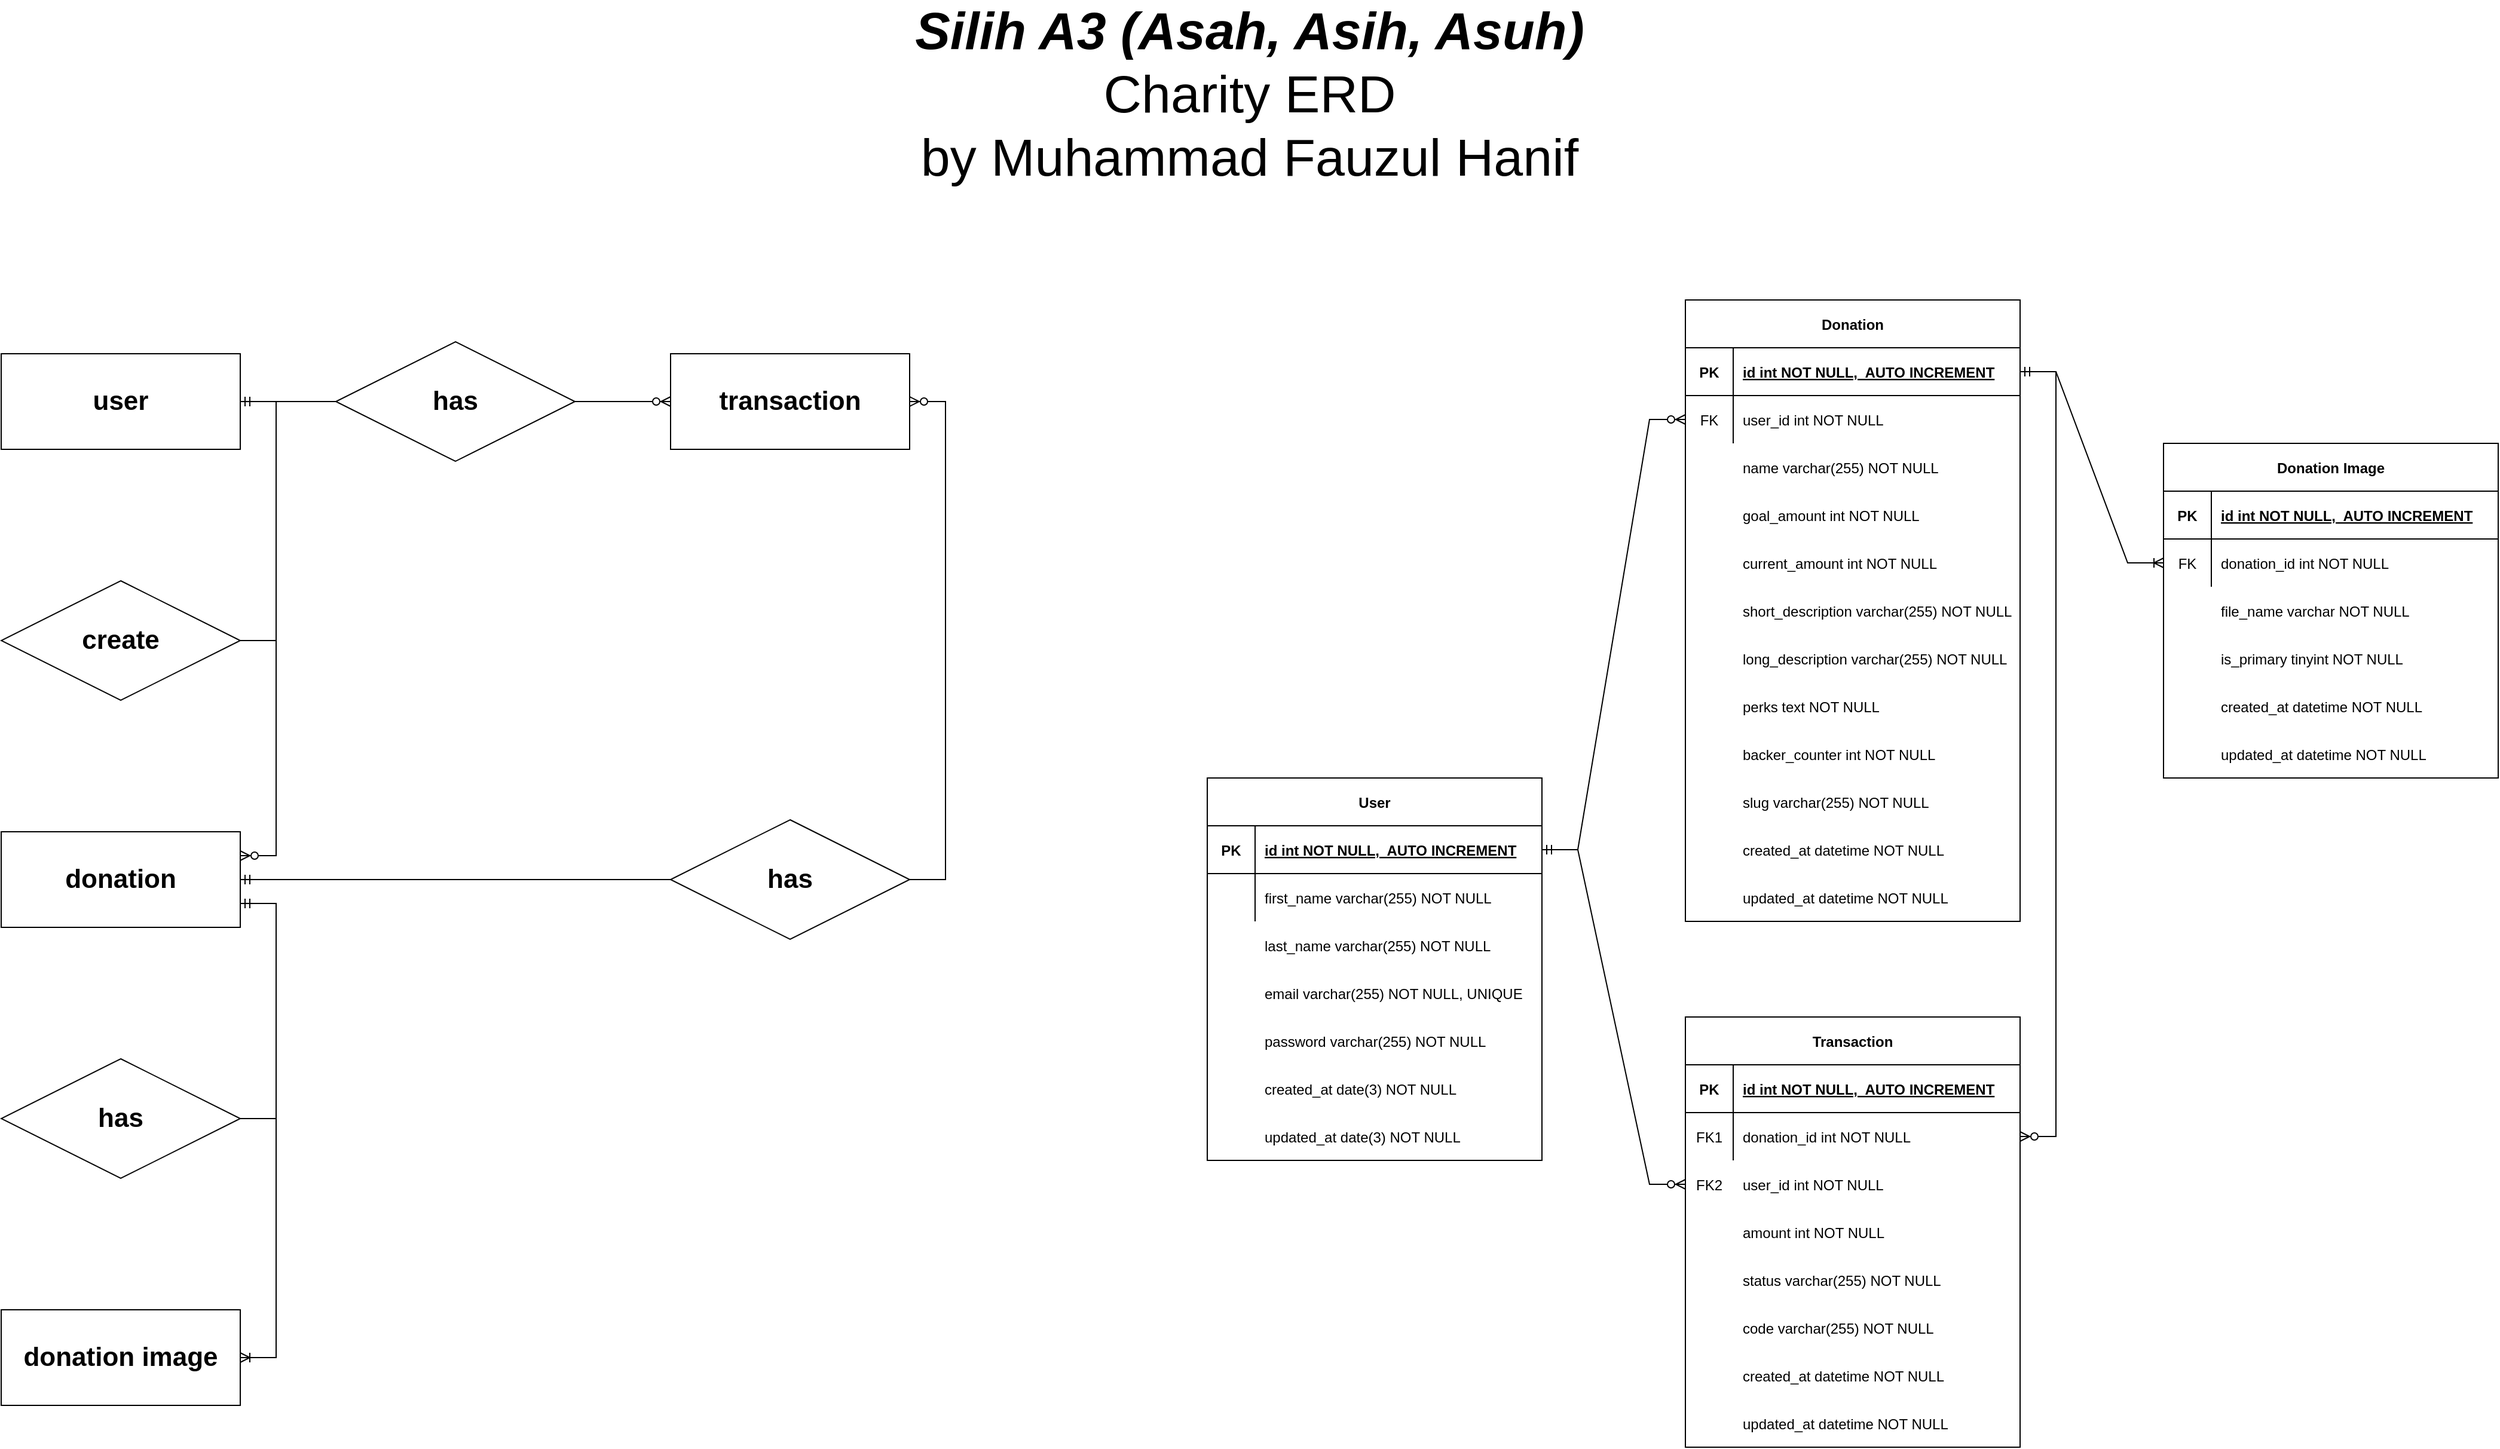 <mxfile version="14.6.10" type="device"><diagram id="R2lEEEUBdFMjLlhIrx00" name="Page-1"><mxGraphModel dx="747" dy="377" grid="1" gridSize="10" guides="1" tooltips="1" connect="1" arrows="1" fold="1" page="1" pageScale="1" pageWidth="2336" pageHeight="1654" math="0" shadow="0" extFonts="Permanent Marker^https://fonts.googleapis.com/css?family=Permanent+Marker"><root><mxCell id="0"/><mxCell id="1" parent="0"/><mxCell id="HXcFSZ7akQh2lTQ3JMFk-24" value="&lt;font style=&quot;font-size: 44px&quot;&gt;&lt;b&gt;&lt;i&gt;Silih A3 (Asah, Asih, Asuh) &lt;/i&gt;&lt;/b&gt;&lt;br&gt;Charity ERD&lt;br&gt;by Muhammad Fauzul Hanif&lt;/font&gt;" style="text;html=1;align=center;verticalAlign=middle;resizable=0;points=[];autosize=1;strokeColor=none;fontSize=22;" vertex="1" parent="1"><mxGeometry x="878" y="120" width="580" height="110" as="geometry"/></mxCell><mxCell id="HXcFSZ7akQh2lTQ3JMFk-148" value="" style="group" vertex="1" connectable="0" parent="1"><mxGeometry x="124" y="347" width="2089" height="960" as="geometry"/></mxCell><mxCell id="HXcFSZ7akQh2lTQ3JMFk-25" value="" style="group" vertex="1" connectable="0" parent="HXcFSZ7akQh2lTQ3JMFk-148"><mxGeometry x="1009" width="1080" height="960" as="geometry"/></mxCell><mxCell id="HXcFSZ7akQh2lTQ3JMFk-26" value="" style="group" vertex="1" connectable="0" parent="HXcFSZ7akQh2lTQ3JMFk-25"><mxGeometry y="400" width="280" height="320" as="geometry"/></mxCell><mxCell id="HXcFSZ7akQh2lTQ3JMFk-27" value="User" style="shape=table;startSize=40;container=1;collapsible=1;childLayout=tableLayout;fixedRows=1;rowLines=0;fontStyle=1;align=center;resizeLast=1;" vertex="1" parent="HXcFSZ7akQh2lTQ3JMFk-26"><mxGeometry width="280" height="320" as="geometry"/></mxCell><mxCell id="HXcFSZ7akQh2lTQ3JMFk-28" value="" style="shape=partialRectangle;collapsible=0;dropTarget=0;pointerEvents=0;fillColor=none;points=[[0,0.5],[1,0.5]];portConstraint=eastwest;top=0;left=0;right=0;bottom=1;" vertex="1" parent="HXcFSZ7akQh2lTQ3JMFk-27"><mxGeometry y="40" width="280" height="40" as="geometry"/></mxCell><mxCell id="HXcFSZ7akQh2lTQ3JMFk-29" value="PK" style="shape=partialRectangle;overflow=hidden;connectable=0;fillColor=none;top=0;left=0;bottom=0;right=0;fontStyle=1;" vertex="1" parent="HXcFSZ7akQh2lTQ3JMFk-28"><mxGeometry width="40" height="40" as="geometry"/></mxCell><mxCell id="HXcFSZ7akQh2lTQ3JMFk-30" value="id int NOT NULL,  AUTO INCREMENT" style="shape=partialRectangle;overflow=hidden;connectable=0;fillColor=none;top=0;left=0;bottom=0;right=0;align=left;spacingLeft=6;fontStyle=5;" vertex="1" parent="HXcFSZ7akQh2lTQ3JMFk-28"><mxGeometry x="40" width="240" height="40" as="geometry"/></mxCell><mxCell id="HXcFSZ7akQh2lTQ3JMFk-31" value="" style="shape=partialRectangle;collapsible=0;dropTarget=0;pointerEvents=0;fillColor=none;points=[[0,0.5],[1,0.5]];portConstraint=eastwest;top=0;left=0;right=0;bottom=0;" vertex="1" parent="HXcFSZ7akQh2lTQ3JMFk-27"><mxGeometry y="80" width="280" height="40" as="geometry"/></mxCell><mxCell id="HXcFSZ7akQh2lTQ3JMFk-32" value="" style="shape=partialRectangle;overflow=hidden;connectable=0;fillColor=none;top=0;left=0;bottom=0;right=0;" vertex="1" parent="HXcFSZ7akQh2lTQ3JMFk-31"><mxGeometry width="40" height="40" as="geometry"/></mxCell><mxCell id="HXcFSZ7akQh2lTQ3JMFk-33" value="first_name varchar(255) NOT NULL" style="shape=partialRectangle;overflow=hidden;connectable=0;fillColor=none;top=0;left=0;bottom=0;right=0;align=left;spacingLeft=6;" vertex="1" parent="HXcFSZ7akQh2lTQ3JMFk-31"><mxGeometry x="40" width="240" height="40" as="geometry"/></mxCell><mxCell id="HXcFSZ7akQh2lTQ3JMFk-34" value="" style="shape=partialRectangle;collapsible=0;dropTarget=0;pointerEvents=0;fillColor=none;points=[[0,0.5],[1,0.5]];portConstraint=eastwest;top=0;left=0;right=0;bottom=0;" vertex="1" parent="HXcFSZ7akQh2lTQ3JMFk-26"><mxGeometry y="120" width="280" height="40" as="geometry"/></mxCell><mxCell id="HXcFSZ7akQh2lTQ3JMFk-35" value="" style="shape=partialRectangle;overflow=hidden;connectable=0;fillColor=none;top=0;left=0;bottom=0;right=0;" vertex="1" parent="HXcFSZ7akQh2lTQ3JMFk-34"><mxGeometry width="40" height="40" as="geometry"/></mxCell><mxCell id="HXcFSZ7akQh2lTQ3JMFk-36" value="last_name varchar(255) NOT NULL" style="shape=partialRectangle;overflow=hidden;connectable=0;fillColor=none;top=0;left=0;bottom=0;right=0;align=left;spacingLeft=6;" vertex="1" parent="HXcFSZ7akQh2lTQ3JMFk-34"><mxGeometry x="40" width="240" height="40" as="geometry"/></mxCell><mxCell id="HXcFSZ7akQh2lTQ3JMFk-37" value="" style="shape=partialRectangle;collapsible=0;dropTarget=0;pointerEvents=0;fillColor=none;points=[[0,0.5],[1,0.5]];portConstraint=eastwest;top=0;left=0;right=0;bottom=0;" vertex="1" parent="HXcFSZ7akQh2lTQ3JMFk-26"><mxGeometry y="160" width="280" height="40" as="geometry"/></mxCell><mxCell id="HXcFSZ7akQh2lTQ3JMFk-38" value="" style="shape=partialRectangle;overflow=hidden;connectable=0;fillColor=none;top=0;left=0;bottom=0;right=0;" vertex="1" parent="HXcFSZ7akQh2lTQ3JMFk-37"><mxGeometry width="40" height="40" as="geometry"/></mxCell><mxCell id="HXcFSZ7akQh2lTQ3JMFk-39" value="email varchar(255) NOT NULL, UNIQUE" style="shape=partialRectangle;overflow=hidden;connectable=0;fillColor=none;top=0;left=0;bottom=0;right=0;align=left;spacingLeft=6;" vertex="1" parent="HXcFSZ7akQh2lTQ3JMFk-37"><mxGeometry x="40" width="240" height="40" as="geometry"/></mxCell><mxCell id="HXcFSZ7akQh2lTQ3JMFk-40" value="" style="shape=partialRectangle;collapsible=0;dropTarget=0;pointerEvents=0;fillColor=none;points=[[0,0.5],[1,0.5]];portConstraint=eastwest;top=0;left=0;right=0;bottom=0;" vertex="1" parent="HXcFSZ7akQh2lTQ3JMFk-26"><mxGeometry y="240" width="280" height="40" as="geometry"/></mxCell><mxCell id="HXcFSZ7akQh2lTQ3JMFk-41" value="" style="shape=partialRectangle;overflow=hidden;connectable=0;fillColor=none;top=0;left=0;bottom=0;right=0;" vertex="1" parent="HXcFSZ7akQh2lTQ3JMFk-40"><mxGeometry width="40" height="40" as="geometry"/></mxCell><mxCell id="HXcFSZ7akQh2lTQ3JMFk-42" value="created_at date(3) NOT NULL" style="shape=partialRectangle;overflow=hidden;connectable=0;fillColor=none;top=0;left=0;bottom=0;right=0;align=left;spacingLeft=6;" vertex="1" parent="HXcFSZ7akQh2lTQ3JMFk-40"><mxGeometry x="40" width="240" height="40" as="geometry"/></mxCell><mxCell id="HXcFSZ7akQh2lTQ3JMFk-43" value="" style="shape=partialRectangle;collapsible=0;dropTarget=0;pointerEvents=0;fillColor=none;points=[[0,0.5],[1,0.5]];portConstraint=eastwest;top=0;left=0;right=0;bottom=0;" vertex="1" parent="HXcFSZ7akQh2lTQ3JMFk-26"><mxGeometry y="280" width="280" height="40" as="geometry"/></mxCell><mxCell id="HXcFSZ7akQh2lTQ3JMFk-44" value="" style="shape=partialRectangle;overflow=hidden;connectable=0;fillColor=none;top=0;left=0;bottom=0;right=0;" vertex="1" parent="HXcFSZ7akQh2lTQ3JMFk-43"><mxGeometry width="40" height="40" as="geometry"/></mxCell><mxCell id="HXcFSZ7akQh2lTQ3JMFk-45" value="updated_at date(3) NOT NULL" style="shape=partialRectangle;overflow=hidden;connectable=0;fillColor=none;top=0;left=0;bottom=0;right=0;align=left;spacingLeft=6;" vertex="1" parent="HXcFSZ7akQh2lTQ3JMFk-43"><mxGeometry x="40" width="240" height="40" as="geometry"/></mxCell><mxCell id="HXcFSZ7akQh2lTQ3JMFk-46" value="" style="shape=partialRectangle;collapsible=0;dropTarget=0;pointerEvents=0;fillColor=none;points=[[0,0.5],[1,0.5]];portConstraint=eastwest;top=0;left=0;right=0;bottom=0;" vertex="1" parent="HXcFSZ7akQh2lTQ3JMFk-26"><mxGeometry y="200" width="280" height="40" as="geometry"/></mxCell><mxCell id="HXcFSZ7akQh2lTQ3JMFk-47" value="" style="shape=partialRectangle;overflow=hidden;connectable=0;fillColor=none;top=0;left=0;bottom=0;right=0;" vertex="1" parent="HXcFSZ7akQh2lTQ3JMFk-46"><mxGeometry width="40" height="40" as="geometry"/></mxCell><mxCell id="HXcFSZ7akQh2lTQ3JMFk-48" value="password varchar(255) NOT NULL" style="shape=partialRectangle;overflow=hidden;connectable=0;fillColor=none;top=0;left=0;bottom=0;right=0;align=left;spacingLeft=6;" vertex="1" parent="HXcFSZ7akQh2lTQ3JMFk-46"><mxGeometry x="40" width="240" height="40" as="geometry"/></mxCell><mxCell id="HXcFSZ7akQh2lTQ3JMFk-49" value="" style="group" vertex="1" connectable="0" parent="HXcFSZ7akQh2lTQ3JMFk-25"><mxGeometry x="400" width="280" height="520" as="geometry"/></mxCell><mxCell id="HXcFSZ7akQh2lTQ3JMFk-50" value="Donation" style="shape=table;startSize=40;container=1;collapsible=1;childLayout=tableLayout;fixedRows=1;rowLines=0;fontStyle=1;align=center;resizeLast=1;" vertex="1" parent="HXcFSZ7akQh2lTQ3JMFk-49"><mxGeometry width="280" height="520" as="geometry"/></mxCell><mxCell id="HXcFSZ7akQh2lTQ3JMFk-51" value="" style="shape=partialRectangle;collapsible=0;dropTarget=0;pointerEvents=0;fillColor=none;points=[[0,0.5],[1,0.5]];portConstraint=eastwest;top=0;left=0;right=0;bottom=1;" vertex="1" parent="HXcFSZ7akQh2lTQ3JMFk-50"><mxGeometry y="40" width="280" height="40" as="geometry"/></mxCell><mxCell id="HXcFSZ7akQh2lTQ3JMFk-52" value="PK" style="shape=partialRectangle;overflow=hidden;connectable=0;fillColor=none;top=0;left=0;bottom=0;right=0;fontStyle=1;" vertex="1" parent="HXcFSZ7akQh2lTQ3JMFk-51"><mxGeometry width="40" height="40" as="geometry"/></mxCell><mxCell id="HXcFSZ7akQh2lTQ3JMFk-53" value="id int NOT NULL,  AUTO INCREMENT" style="shape=partialRectangle;overflow=hidden;connectable=0;fillColor=none;top=0;left=0;bottom=0;right=0;align=left;spacingLeft=6;fontStyle=5;" vertex="1" parent="HXcFSZ7akQh2lTQ3JMFk-51"><mxGeometry x="40" width="240" height="40" as="geometry"/></mxCell><mxCell id="HXcFSZ7akQh2lTQ3JMFk-54" value="" style="shape=partialRectangle;collapsible=0;dropTarget=0;pointerEvents=0;fillColor=none;points=[[0,0.5],[1,0.5]];portConstraint=eastwest;top=0;left=0;right=0;bottom=0;" vertex="1" parent="HXcFSZ7akQh2lTQ3JMFk-50"><mxGeometry y="80" width="280" height="40" as="geometry"/></mxCell><mxCell id="HXcFSZ7akQh2lTQ3JMFk-55" value="FK" style="shape=partialRectangle;overflow=hidden;connectable=0;fillColor=none;top=0;left=0;bottom=0;right=0;" vertex="1" parent="HXcFSZ7akQh2lTQ3JMFk-54"><mxGeometry width="40" height="40" as="geometry"/></mxCell><mxCell id="HXcFSZ7akQh2lTQ3JMFk-56" value="user_id int NOT NULL" style="shape=partialRectangle;overflow=hidden;connectable=0;fillColor=none;top=0;left=0;bottom=0;right=0;align=left;spacingLeft=6;" vertex="1" parent="HXcFSZ7akQh2lTQ3JMFk-54"><mxGeometry x="40" width="240" height="40" as="geometry"/></mxCell><mxCell id="HXcFSZ7akQh2lTQ3JMFk-57" value="" style="shape=partialRectangle;collapsible=0;dropTarget=0;pointerEvents=0;fillColor=none;points=[[0,0.5],[1,0.5]];portConstraint=eastwest;top=0;left=0;right=0;bottom=0;" vertex="1" parent="HXcFSZ7akQh2lTQ3JMFk-49"><mxGeometry y="120" width="280" height="40" as="geometry"/></mxCell><mxCell id="HXcFSZ7akQh2lTQ3JMFk-58" value="" style="shape=partialRectangle;overflow=hidden;connectable=0;fillColor=none;top=0;left=0;bottom=0;right=0;" vertex="1" parent="HXcFSZ7akQh2lTQ3JMFk-57"><mxGeometry width="40" height="40" as="geometry"/></mxCell><mxCell id="HXcFSZ7akQh2lTQ3JMFk-59" value="name varchar(255) NOT NULL" style="shape=partialRectangle;overflow=hidden;connectable=0;fillColor=none;top=0;left=0;bottom=0;right=0;align=left;spacingLeft=6;" vertex="1" parent="HXcFSZ7akQh2lTQ3JMFk-57"><mxGeometry x="40" width="240" height="40" as="geometry"/></mxCell><mxCell id="HXcFSZ7akQh2lTQ3JMFk-60" value="" style="shape=partialRectangle;collapsible=0;dropTarget=0;pointerEvents=0;fillColor=none;points=[[0,0.5],[1,0.5]];portConstraint=eastwest;top=0;left=0;right=0;bottom=0;" vertex="1" parent="HXcFSZ7akQh2lTQ3JMFk-49"><mxGeometry y="160" width="280" height="40" as="geometry"/></mxCell><mxCell id="HXcFSZ7akQh2lTQ3JMFk-61" value="" style="shape=partialRectangle;overflow=hidden;connectable=0;fillColor=none;top=0;left=0;bottom=0;right=0;" vertex="1" parent="HXcFSZ7akQh2lTQ3JMFk-60"><mxGeometry width="40" height="40" as="geometry"/></mxCell><mxCell id="HXcFSZ7akQh2lTQ3JMFk-62" value="goal_amount int NOT NULL" style="shape=partialRectangle;overflow=hidden;connectable=0;fillColor=none;top=0;left=0;bottom=0;right=0;align=left;spacingLeft=6;" vertex="1" parent="HXcFSZ7akQh2lTQ3JMFk-60"><mxGeometry x="40" width="240" height="40" as="geometry"/></mxCell><mxCell id="HXcFSZ7akQh2lTQ3JMFk-63" value="" style="shape=partialRectangle;collapsible=0;dropTarget=0;pointerEvents=0;fillColor=none;points=[[0,0.5],[1,0.5]];portConstraint=eastwest;top=0;left=0;right=0;bottom=0;" vertex="1" parent="HXcFSZ7akQh2lTQ3JMFk-49"><mxGeometry y="240" width="280" height="40" as="geometry"/></mxCell><mxCell id="HXcFSZ7akQh2lTQ3JMFk-64" value="" style="shape=partialRectangle;overflow=hidden;connectable=0;fillColor=none;top=0;left=0;bottom=0;right=0;" vertex="1" parent="HXcFSZ7akQh2lTQ3JMFk-63"><mxGeometry width="40" height="40" as="geometry"/></mxCell><mxCell id="HXcFSZ7akQh2lTQ3JMFk-65" value="short_description varchar(255) NOT NULL" style="shape=partialRectangle;overflow=hidden;connectable=0;fillColor=none;top=0;left=0;bottom=0;right=0;align=left;spacingLeft=6;" vertex="1" parent="HXcFSZ7akQh2lTQ3JMFk-63"><mxGeometry x="40" width="240" height="40" as="geometry"/></mxCell><mxCell id="HXcFSZ7akQh2lTQ3JMFk-66" value="" style="shape=partialRectangle;collapsible=0;dropTarget=0;pointerEvents=0;fillColor=none;points=[[0,0.5],[1,0.5]];portConstraint=eastwest;top=0;left=0;right=0;bottom=0;" vertex="1" parent="HXcFSZ7akQh2lTQ3JMFk-49"><mxGeometry y="280" width="280" height="40" as="geometry"/></mxCell><mxCell id="HXcFSZ7akQh2lTQ3JMFk-67" value="" style="shape=partialRectangle;overflow=hidden;connectable=0;fillColor=none;top=0;left=0;bottom=0;right=0;" vertex="1" parent="HXcFSZ7akQh2lTQ3JMFk-66"><mxGeometry width="40" height="40" as="geometry"/></mxCell><mxCell id="HXcFSZ7akQh2lTQ3JMFk-68" value="long_description varchar(255) NOT NULL" style="shape=partialRectangle;overflow=hidden;connectable=0;fillColor=none;top=0;left=0;bottom=0;right=0;align=left;spacingLeft=6;" vertex="1" parent="HXcFSZ7akQh2lTQ3JMFk-66"><mxGeometry x="40" width="240" height="40" as="geometry"/></mxCell><mxCell id="HXcFSZ7akQh2lTQ3JMFk-69" value="" style="shape=partialRectangle;collapsible=0;dropTarget=0;pointerEvents=0;fillColor=none;points=[[0,0.5],[1,0.5]];portConstraint=eastwest;top=0;left=0;right=0;bottom=0;" vertex="1" parent="HXcFSZ7akQh2lTQ3JMFk-49"><mxGeometry y="200" width="280" height="40" as="geometry"/></mxCell><mxCell id="HXcFSZ7akQh2lTQ3JMFk-70" value="" style="shape=partialRectangle;overflow=hidden;connectable=0;fillColor=none;top=0;left=0;bottom=0;right=0;" vertex="1" parent="HXcFSZ7akQh2lTQ3JMFk-69"><mxGeometry width="40" height="40" as="geometry"/></mxCell><mxCell id="HXcFSZ7akQh2lTQ3JMFk-71" value="current_amount int NOT NULL" style="shape=partialRectangle;overflow=hidden;connectable=0;fillColor=none;top=0;left=0;bottom=0;right=0;align=left;spacingLeft=6;" vertex="1" parent="HXcFSZ7akQh2lTQ3JMFk-69"><mxGeometry x="40" width="240" height="40" as="geometry"/></mxCell><mxCell id="HXcFSZ7akQh2lTQ3JMFk-72" value="" style="shape=partialRectangle;collapsible=0;dropTarget=0;pointerEvents=0;fillColor=none;points=[[0,0.5],[1,0.5]];portConstraint=eastwest;top=0;left=0;right=0;bottom=0;" vertex="1" parent="HXcFSZ7akQh2lTQ3JMFk-49"><mxGeometry y="320" width="280" height="40" as="geometry"/></mxCell><mxCell id="HXcFSZ7akQh2lTQ3JMFk-73" value="" style="shape=partialRectangle;overflow=hidden;connectable=0;fillColor=none;top=0;left=0;bottom=0;right=0;" vertex="1" parent="HXcFSZ7akQh2lTQ3JMFk-72"><mxGeometry width="40" height="40" as="geometry"/></mxCell><mxCell id="HXcFSZ7akQh2lTQ3JMFk-74" value="perks text NOT NULL" style="shape=partialRectangle;overflow=hidden;connectable=0;fillColor=none;top=0;left=0;bottom=0;right=0;align=left;spacingLeft=6;" vertex="1" parent="HXcFSZ7akQh2lTQ3JMFk-72"><mxGeometry x="40" width="240" height="40" as="geometry"/></mxCell><mxCell id="HXcFSZ7akQh2lTQ3JMFk-75" value="" style="shape=partialRectangle;collapsible=0;dropTarget=0;pointerEvents=0;fillColor=none;points=[[0,0.5],[1,0.5]];portConstraint=eastwest;top=0;left=0;right=0;bottom=0;" vertex="1" parent="HXcFSZ7akQh2lTQ3JMFk-49"><mxGeometry y="360" width="280" height="40" as="geometry"/></mxCell><mxCell id="HXcFSZ7akQh2lTQ3JMFk-76" value="" style="shape=partialRectangle;overflow=hidden;connectable=0;fillColor=none;top=0;left=0;bottom=0;right=0;" vertex="1" parent="HXcFSZ7akQh2lTQ3JMFk-75"><mxGeometry width="40" height="40" as="geometry"/></mxCell><mxCell id="HXcFSZ7akQh2lTQ3JMFk-77" value="backer_counter int NOT NULL" style="shape=partialRectangle;overflow=hidden;connectable=0;fillColor=none;top=0;left=0;bottom=0;right=0;align=left;spacingLeft=6;" vertex="1" parent="HXcFSZ7akQh2lTQ3JMFk-75"><mxGeometry x="40" width="240" height="40" as="geometry"/></mxCell><mxCell id="HXcFSZ7akQh2lTQ3JMFk-78" value="" style="shape=partialRectangle;collapsible=0;dropTarget=0;pointerEvents=0;fillColor=none;points=[[0,0.5],[1,0.5]];portConstraint=eastwest;top=0;left=0;right=0;bottom=0;" vertex="1" parent="HXcFSZ7akQh2lTQ3JMFk-49"><mxGeometry y="400" width="280" height="40" as="geometry"/></mxCell><mxCell id="HXcFSZ7akQh2lTQ3JMFk-79" value="" style="shape=partialRectangle;overflow=hidden;connectable=0;fillColor=none;top=0;left=0;bottom=0;right=0;" vertex="1" parent="HXcFSZ7akQh2lTQ3JMFk-78"><mxGeometry width="40" height="40" as="geometry"/></mxCell><mxCell id="HXcFSZ7akQh2lTQ3JMFk-80" value="slug varchar(255) NOT NULL" style="shape=partialRectangle;overflow=hidden;connectable=0;fillColor=none;top=0;left=0;bottom=0;right=0;align=left;spacingLeft=6;" vertex="1" parent="HXcFSZ7akQh2lTQ3JMFk-78"><mxGeometry x="40" width="240" height="40" as="geometry"/></mxCell><mxCell id="HXcFSZ7akQh2lTQ3JMFk-81" value="" style="shape=partialRectangle;collapsible=0;dropTarget=0;pointerEvents=0;fillColor=none;points=[[0,0.5],[1,0.5]];portConstraint=eastwest;top=0;left=0;right=0;bottom=0;" vertex="1" parent="HXcFSZ7akQh2lTQ3JMFk-49"><mxGeometry y="440" width="280" height="40" as="geometry"/></mxCell><mxCell id="HXcFSZ7akQh2lTQ3JMFk-82" value="" style="shape=partialRectangle;overflow=hidden;connectable=0;fillColor=none;top=0;left=0;bottom=0;right=0;" vertex="1" parent="HXcFSZ7akQh2lTQ3JMFk-81"><mxGeometry width="40" height="40" as="geometry"/></mxCell><mxCell id="HXcFSZ7akQh2lTQ3JMFk-83" value="created_at datetime NOT NULL" style="shape=partialRectangle;overflow=hidden;connectable=0;fillColor=none;top=0;left=0;bottom=0;right=0;align=left;spacingLeft=6;" vertex="1" parent="HXcFSZ7akQh2lTQ3JMFk-81"><mxGeometry x="40" width="240" height="40" as="geometry"/></mxCell><mxCell id="HXcFSZ7akQh2lTQ3JMFk-84" value="" style="shape=partialRectangle;collapsible=0;dropTarget=0;pointerEvents=0;fillColor=none;points=[[0,0.5],[1,0.5]];portConstraint=eastwest;top=0;left=0;right=0;bottom=0;" vertex="1" parent="HXcFSZ7akQh2lTQ3JMFk-49"><mxGeometry y="480" width="280" height="40" as="geometry"/></mxCell><mxCell id="HXcFSZ7akQh2lTQ3JMFk-85" value="" style="shape=partialRectangle;overflow=hidden;connectable=0;fillColor=none;top=0;left=0;bottom=0;right=0;" vertex="1" parent="HXcFSZ7akQh2lTQ3JMFk-84"><mxGeometry width="40" height="40" as="geometry"/></mxCell><mxCell id="HXcFSZ7akQh2lTQ3JMFk-86" value="updated_at datetime NOT NULL" style="shape=partialRectangle;overflow=hidden;connectable=0;fillColor=none;top=0;left=0;bottom=0;right=0;align=left;spacingLeft=6;" vertex="1" parent="HXcFSZ7akQh2lTQ3JMFk-84"><mxGeometry x="40" width="240" height="40" as="geometry"/></mxCell><mxCell id="HXcFSZ7akQh2lTQ3JMFk-87" value="" style="group" vertex="1" connectable="0" parent="HXcFSZ7akQh2lTQ3JMFk-25"><mxGeometry x="800" y="120" width="280" height="280" as="geometry"/></mxCell><mxCell id="HXcFSZ7akQh2lTQ3JMFk-88" value="Donation Image" style="shape=table;startSize=40;container=1;collapsible=1;childLayout=tableLayout;fixedRows=1;rowLines=0;fontStyle=1;align=center;resizeLast=1;" vertex="1" parent="HXcFSZ7akQh2lTQ3JMFk-87"><mxGeometry width="280" height="280" as="geometry"/></mxCell><mxCell id="HXcFSZ7akQh2lTQ3JMFk-89" value="" style="shape=partialRectangle;collapsible=0;dropTarget=0;pointerEvents=0;fillColor=none;points=[[0,0.5],[1,0.5]];portConstraint=eastwest;top=0;left=0;right=0;bottom=1;" vertex="1" parent="HXcFSZ7akQh2lTQ3JMFk-88"><mxGeometry y="40" width="280" height="40" as="geometry"/></mxCell><mxCell id="HXcFSZ7akQh2lTQ3JMFk-90" value="PK" style="shape=partialRectangle;overflow=hidden;connectable=0;fillColor=none;top=0;left=0;bottom=0;right=0;fontStyle=1;" vertex="1" parent="HXcFSZ7akQh2lTQ3JMFk-89"><mxGeometry width="40" height="40" as="geometry"/></mxCell><mxCell id="HXcFSZ7akQh2lTQ3JMFk-91" value="id int NOT NULL,  AUTO INCREMENT" style="shape=partialRectangle;overflow=hidden;connectable=0;fillColor=none;top=0;left=0;bottom=0;right=0;align=left;spacingLeft=6;fontStyle=5;" vertex="1" parent="HXcFSZ7akQh2lTQ3JMFk-89"><mxGeometry x="40" width="240" height="40" as="geometry"/></mxCell><mxCell id="HXcFSZ7akQh2lTQ3JMFk-92" value="" style="shape=partialRectangle;collapsible=0;dropTarget=0;pointerEvents=0;fillColor=none;points=[[0,0.5],[1,0.5]];portConstraint=eastwest;top=0;left=0;right=0;bottom=0;" vertex="1" parent="HXcFSZ7akQh2lTQ3JMFk-88"><mxGeometry y="80" width="280" height="40" as="geometry"/></mxCell><mxCell id="HXcFSZ7akQh2lTQ3JMFk-93" value="FK" style="shape=partialRectangle;overflow=hidden;connectable=0;fillColor=none;top=0;left=0;bottom=0;right=0;" vertex="1" parent="HXcFSZ7akQh2lTQ3JMFk-92"><mxGeometry width="40" height="40" as="geometry"/></mxCell><mxCell id="HXcFSZ7akQh2lTQ3JMFk-94" value="donation_id int NOT NULL" style="shape=partialRectangle;overflow=hidden;connectable=0;fillColor=none;top=0;left=0;bottom=0;right=0;align=left;spacingLeft=6;" vertex="1" parent="HXcFSZ7akQh2lTQ3JMFk-92"><mxGeometry x="40" width="240" height="40" as="geometry"/></mxCell><mxCell id="HXcFSZ7akQh2lTQ3JMFk-95" value="" style="shape=partialRectangle;collapsible=0;dropTarget=0;pointerEvents=0;fillColor=none;points=[[0,0.5],[1,0.5]];portConstraint=eastwest;top=0;left=0;right=0;bottom=0;" vertex="1" parent="HXcFSZ7akQh2lTQ3JMFk-87"><mxGeometry y="120" width="280" height="40" as="geometry"/></mxCell><mxCell id="HXcFSZ7akQh2lTQ3JMFk-96" value="" style="shape=partialRectangle;overflow=hidden;connectable=0;fillColor=none;top=0;left=0;bottom=0;right=0;" vertex="1" parent="HXcFSZ7akQh2lTQ3JMFk-95"><mxGeometry width="40" height="40" as="geometry"/></mxCell><mxCell id="HXcFSZ7akQh2lTQ3JMFk-97" value="file_name varchar NOT NULL" style="shape=partialRectangle;overflow=hidden;connectable=0;fillColor=none;top=0;left=0;bottom=0;right=0;align=left;spacingLeft=6;" vertex="1" parent="HXcFSZ7akQh2lTQ3JMFk-95"><mxGeometry x="40" width="240" height="40" as="geometry"/></mxCell><mxCell id="HXcFSZ7akQh2lTQ3JMFk-98" value="" style="shape=partialRectangle;collapsible=0;dropTarget=0;pointerEvents=0;fillColor=none;points=[[0,0.5],[1,0.5]];portConstraint=eastwest;top=0;left=0;right=0;bottom=0;" vertex="1" parent="HXcFSZ7akQh2lTQ3JMFk-87"><mxGeometry y="160" width="280" height="40" as="geometry"/></mxCell><mxCell id="HXcFSZ7akQh2lTQ3JMFk-99" value="" style="shape=partialRectangle;overflow=hidden;connectable=0;fillColor=none;top=0;left=0;bottom=0;right=0;" vertex="1" parent="HXcFSZ7akQh2lTQ3JMFk-98"><mxGeometry width="40" height="40" as="geometry"/></mxCell><mxCell id="HXcFSZ7akQh2lTQ3JMFk-100" value="is_primary tinyint NOT NULL" style="shape=partialRectangle;overflow=hidden;connectable=0;fillColor=none;top=0;left=0;bottom=0;right=0;align=left;spacingLeft=6;" vertex="1" parent="HXcFSZ7akQh2lTQ3JMFk-98"><mxGeometry x="40" width="240" height="40" as="geometry"/></mxCell><mxCell id="HXcFSZ7akQh2lTQ3JMFk-101" value="" style="shape=partialRectangle;collapsible=0;dropTarget=0;pointerEvents=0;fillColor=none;points=[[0,0.5],[1,0.5]];portConstraint=eastwest;top=0;left=0;right=0;bottom=0;" vertex="1" parent="HXcFSZ7akQh2lTQ3JMFk-87"><mxGeometry y="200" width="280" height="40" as="geometry"/></mxCell><mxCell id="HXcFSZ7akQh2lTQ3JMFk-102" value="" style="shape=partialRectangle;overflow=hidden;connectable=0;fillColor=none;top=0;left=0;bottom=0;right=0;" vertex="1" parent="HXcFSZ7akQh2lTQ3JMFk-101"><mxGeometry width="40" height="40" as="geometry"/></mxCell><mxCell id="HXcFSZ7akQh2lTQ3JMFk-103" value="" style="shape=partialRectangle;overflow=hidden;connectable=0;fillColor=none;top=0;left=0;bottom=0;right=0;align=left;spacingLeft=6;" vertex="1" parent="HXcFSZ7akQh2lTQ3JMFk-101"><mxGeometry x="40" width="240" height="40" as="geometry"/></mxCell><mxCell id="HXcFSZ7akQh2lTQ3JMFk-104" value="" style="shape=partialRectangle;collapsible=0;dropTarget=0;pointerEvents=0;fillColor=none;points=[[0,0.5],[1,0.5]];portConstraint=eastwest;top=0;left=0;right=0;bottom=0;" vertex="1" parent="HXcFSZ7akQh2lTQ3JMFk-87"><mxGeometry y="200" width="280" height="40" as="geometry"/></mxCell><mxCell id="HXcFSZ7akQh2lTQ3JMFk-105" value="" style="shape=partialRectangle;overflow=hidden;connectable=0;fillColor=none;top=0;left=0;bottom=0;right=0;" vertex="1" parent="HXcFSZ7akQh2lTQ3JMFk-104"><mxGeometry width="40" height="40" as="geometry"/></mxCell><mxCell id="HXcFSZ7akQh2lTQ3JMFk-106" value="created_at datetime NOT NULL" style="shape=partialRectangle;overflow=hidden;connectable=0;fillColor=none;top=0;left=0;bottom=0;right=0;align=left;spacingLeft=6;" vertex="1" parent="HXcFSZ7akQh2lTQ3JMFk-104"><mxGeometry x="40" width="240" height="40" as="geometry"/></mxCell><mxCell id="HXcFSZ7akQh2lTQ3JMFk-107" value="" style="shape=partialRectangle;collapsible=0;dropTarget=0;pointerEvents=0;fillColor=none;points=[[0,0.5],[1,0.5]];portConstraint=eastwest;top=0;left=0;right=0;bottom=0;" vertex="1" parent="HXcFSZ7akQh2lTQ3JMFk-87"><mxGeometry y="240" width="280" height="40" as="geometry"/></mxCell><mxCell id="HXcFSZ7akQh2lTQ3JMFk-108" value="" style="shape=partialRectangle;overflow=hidden;connectable=0;fillColor=none;top=0;left=0;bottom=0;right=0;" vertex="1" parent="HXcFSZ7akQh2lTQ3JMFk-107"><mxGeometry width="40" height="40" as="geometry"/></mxCell><mxCell id="HXcFSZ7akQh2lTQ3JMFk-109" value="updated_at datetime NOT NULL" style="shape=partialRectangle;overflow=hidden;connectable=0;fillColor=none;top=0;left=0;bottom=0;right=0;align=left;spacingLeft=6;" vertex="1" parent="HXcFSZ7akQh2lTQ3JMFk-107"><mxGeometry x="40" width="240" height="40" as="geometry"/></mxCell><mxCell id="HXcFSZ7akQh2lTQ3JMFk-110" value="" style="group" vertex="1" connectable="0" parent="HXcFSZ7akQh2lTQ3JMFk-25"><mxGeometry x="400" y="600" width="280" height="360" as="geometry"/></mxCell><mxCell id="HXcFSZ7akQh2lTQ3JMFk-111" value="" style="shape=partialRectangle;collapsible=0;dropTarget=0;pointerEvents=0;fillColor=none;points=[[0,0.5],[1,0.5]];portConstraint=eastwest;top=0;left=0;right=0;bottom=0;" vertex="1" parent="HXcFSZ7akQh2lTQ3JMFk-110"><mxGeometry y="320" width="280" height="40" as="geometry"/></mxCell><mxCell id="HXcFSZ7akQh2lTQ3JMFk-112" value="" style="shape=partialRectangle;overflow=hidden;connectable=0;fillColor=none;top=0;left=0;bottom=0;right=0;" vertex="1" parent="HXcFSZ7akQh2lTQ3JMFk-111"><mxGeometry width="40" height="40" as="geometry"/></mxCell><mxCell id="HXcFSZ7akQh2lTQ3JMFk-113" value="updated_at datetime NOT NULL" style="shape=partialRectangle;overflow=hidden;connectable=0;fillColor=none;top=0;left=0;bottom=0;right=0;align=left;spacingLeft=6;" vertex="1" parent="HXcFSZ7akQh2lTQ3JMFk-111"><mxGeometry x="40" width="240" height="40" as="geometry"/></mxCell><mxCell id="HXcFSZ7akQh2lTQ3JMFk-114" value="created_at datetime NOT NULL" style="shape=partialRectangle;overflow=hidden;connectable=0;fillColor=none;top=0;left=0;bottom=0;right=0;align=left;spacingLeft=6;" vertex="1" parent="HXcFSZ7akQh2lTQ3JMFk-110"><mxGeometry x="40" y="280" width="240" height="40" as="geometry"/></mxCell><mxCell id="HXcFSZ7akQh2lTQ3JMFk-115" value="Transaction" style="shape=table;startSize=40;container=1;collapsible=1;childLayout=tableLayout;fixedRows=1;rowLines=0;fontStyle=1;align=center;resizeLast=1;" vertex="1" parent="HXcFSZ7akQh2lTQ3JMFk-110"><mxGeometry width="280" height="360" as="geometry"/></mxCell><mxCell id="HXcFSZ7akQh2lTQ3JMFk-116" value="" style="shape=partialRectangle;collapsible=0;dropTarget=0;pointerEvents=0;fillColor=none;points=[[0,0.5],[1,0.5]];portConstraint=eastwest;top=0;left=0;right=0;bottom=1;" vertex="1" parent="HXcFSZ7akQh2lTQ3JMFk-115"><mxGeometry y="40" width="280" height="40" as="geometry"/></mxCell><mxCell id="HXcFSZ7akQh2lTQ3JMFk-117" value="PK" style="shape=partialRectangle;overflow=hidden;connectable=0;fillColor=none;top=0;left=0;bottom=0;right=0;fontStyle=1;" vertex="1" parent="HXcFSZ7akQh2lTQ3JMFk-116"><mxGeometry width="40" height="40" as="geometry"/></mxCell><mxCell id="HXcFSZ7akQh2lTQ3JMFk-118" value="id int NOT NULL,  AUTO INCREMENT" style="shape=partialRectangle;overflow=hidden;connectable=0;fillColor=none;top=0;left=0;bottom=0;right=0;align=left;spacingLeft=6;fontStyle=5;" vertex="1" parent="HXcFSZ7akQh2lTQ3JMFk-116"><mxGeometry x="40" width="240" height="40" as="geometry"/></mxCell><mxCell id="HXcFSZ7akQh2lTQ3JMFk-119" value="" style="shape=partialRectangle;collapsible=0;dropTarget=0;pointerEvents=0;fillColor=none;points=[[0,0.5],[1,0.5]];portConstraint=eastwest;top=0;left=0;right=0;bottom=0;" vertex="1" parent="HXcFSZ7akQh2lTQ3JMFk-115"><mxGeometry y="80" width="280" height="40" as="geometry"/></mxCell><mxCell id="HXcFSZ7akQh2lTQ3JMFk-120" value="FK1" style="shape=partialRectangle;overflow=hidden;connectable=0;fillColor=none;top=0;left=0;bottom=0;right=0;" vertex="1" parent="HXcFSZ7akQh2lTQ3JMFk-119"><mxGeometry width="40" height="40" as="geometry"/></mxCell><mxCell id="HXcFSZ7akQh2lTQ3JMFk-121" value="donation_id int NOT NULL" style="shape=partialRectangle;overflow=hidden;connectable=0;fillColor=none;top=0;left=0;bottom=0;right=0;align=left;spacingLeft=6;" vertex="1" parent="HXcFSZ7akQh2lTQ3JMFk-119"><mxGeometry x="40" width="240" height="40" as="geometry"/></mxCell><mxCell id="HXcFSZ7akQh2lTQ3JMFk-122" value="" style="shape=partialRectangle;collapsible=0;dropTarget=0;pointerEvents=0;fillColor=none;points=[[0,0.5],[1,0.5]];portConstraint=eastwest;top=0;left=0;right=0;bottom=0;" vertex="1" parent="HXcFSZ7akQh2lTQ3JMFk-110"><mxGeometry y="120" width="280" height="40" as="geometry"/></mxCell><mxCell id="HXcFSZ7akQh2lTQ3JMFk-123" value="FK2" style="shape=partialRectangle;overflow=hidden;connectable=0;fillColor=none;top=0;left=0;bottom=0;right=0;" vertex="1" parent="HXcFSZ7akQh2lTQ3JMFk-122"><mxGeometry width="40" height="40" as="geometry"/></mxCell><mxCell id="HXcFSZ7akQh2lTQ3JMFk-124" value="user_id int NOT NULL" style="shape=partialRectangle;overflow=hidden;connectable=0;fillColor=none;top=0;left=0;bottom=0;right=0;align=left;spacingLeft=6;" vertex="1" parent="HXcFSZ7akQh2lTQ3JMFk-122"><mxGeometry x="40" width="240" height="40" as="geometry"/></mxCell><mxCell id="HXcFSZ7akQh2lTQ3JMFk-125" value="" style="shape=partialRectangle;collapsible=0;dropTarget=0;pointerEvents=0;fillColor=none;points=[[0,0.5],[1,0.5]];portConstraint=eastwest;top=0;left=0;right=0;bottom=0;" vertex="1" parent="HXcFSZ7akQh2lTQ3JMFk-110"><mxGeometry y="160" width="280" height="40" as="geometry"/></mxCell><mxCell id="HXcFSZ7akQh2lTQ3JMFk-126" value="" style="shape=partialRectangle;overflow=hidden;connectable=0;fillColor=none;top=0;left=0;bottom=0;right=0;" vertex="1" parent="HXcFSZ7akQh2lTQ3JMFk-125"><mxGeometry width="40" height="40" as="geometry"/></mxCell><mxCell id="HXcFSZ7akQh2lTQ3JMFk-127" value="amount int NOT NULL" style="shape=partialRectangle;overflow=hidden;connectable=0;fillColor=none;top=0;left=0;bottom=0;right=0;align=left;spacingLeft=6;" vertex="1" parent="HXcFSZ7akQh2lTQ3JMFk-125"><mxGeometry x="40" width="240" height="40" as="geometry"/></mxCell><mxCell id="HXcFSZ7akQh2lTQ3JMFk-128" value="" style="shape=partialRectangle;collapsible=0;dropTarget=0;pointerEvents=0;fillColor=none;points=[[0,0.5],[1,0.5]];portConstraint=eastwest;top=0;left=0;right=0;bottom=0;" vertex="1" parent="HXcFSZ7akQh2lTQ3JMFk-110"><mxGeometry y="200" width="280" height="40" as="geometry"/></mxCell><mxCell id="HXcFSZ7akQh2lTQ3JMFk-129" value="" style="shape=partialRectangle;overflow=hidden;connectable=0;fillColor=none;top=0;left=0;bottom=0;right=0;" vertex="1" parent="HXcFSZ7akQh2lTQ3JMFk-128"><mxGeometry width="40" height="40" as="geometry"/></mxCell><mxCell id="HXcFSZ7akQh2lTQ3JMFk-130" value="" style="shape=partialRectangle;overflow=hidden;connectable=0;fillColor=none;top=0;left=0;bottom=0;right=0;align=left;spacingLeft=6;" vertex="1" parent="HXcFSZ7akQh2lTQ3JMFk-128"><mxGeometry x="40" width="240" height="40" as="geometry"/></mxCell><mxCell id="HXcFSZ7akQh2lTQ3JMFk-131" value="" style="shape=partialRectangle;collapsible=0;dropTarget=0;pointerEvents=0;fillColor=none;points=[[0,0.5],[1,0.5]];portConstraint=eastwest;top=0;left=0;right=0;bottom=0;" vertex="1" parent="HXcFSZ7akQh2lTQ3JMFk-110"><mxGeometry y="200" width="280" height="40" as="geometry"/></mxCell><mxCell id="HXcFSZ7akQh2lTQ3JMFk-132" value="" style="shape=partialRectangle;overflow=hidden;connectable=0;fillColor=none;top=0;left=0;bottom=0;right=0;" vertex="1" parent="HXcFSZ7akQh2lTQ3JMFk-131"><mxGeometry width="40" height="40" as="geometry"/></mxCell><mxCell id="HXcFSZ7akQh2lTQ3JMFk-133" value="status varchar(255) NOT NULL" style="shape=partialRectangle;overflow=hidden;connectable=0;fillColor=none;top=0;left=0;bottom=0;right=0;align=left;spacingLeft=6;" vertex="1" parent="HXcFSZ7akQh2lTQ3JMFk-131"><mxGeometry x="40" width="240" height="40" as="geometry"/></mxCell><mxCell id="HXcFSZ7akQh2lTQ3JMFk-134" value="" style="shape=partialRectangle;collapsible=0;dropTarget=0;pointerEvents=0;fillColor=none;points=[[0,0.5],[1,0.5]];portConstraint=eastwest;top=0;left=0;right=0;bottom=0;" vertex="1" parent="HXcFSZ7akQh2lTQ3JMFk-110"><mxGeometry y="240" width="280" height="40" as="geometry"/></mxCell><mxCell id="HXcFSZ7akQh2lTQ3JMFk-135" value="" style="shape=partialRectangle;overflow=hidden;connectable=0;fillColor=none;top=0;left=0;bottom=0;right=0;" vertex="1" parent="HXcFSZ7akQh2lTQ3JMFk-134"><mxGeometry width="40" height="40" as="geometry"/></mxCell><mxCell id="HXcFSZ7akQh2lTQ3JMFk-136" value="code varchar(255) NOT NULL" style="shape=partialRectangle;overflow=hidden;connectable=0;fillColor=none;top=0;left=0;bottom=0;right=0;align=left;spacingLeft=6;" vertex="1" parent="HXcFSZ7akQh2lTQ3JMFk-134"><mxGeometry x="40" width="240" height="40" as="geometry"/></mxCell><mxCell id="HXcFSZ7akQh2lTQ3JMFk-137" value="" style="edgeStyle=entityRelationEdgeStyle;fontSize=12;html=1;endArrow=ERzeroToMany;startArrow=ERmandOne;rounded=0;entryX=0;entryY=0.5;entryDx=0;entryDy=0;exitX=1;exitY=0.5;exitDx=0;exitDy=0;" edge="1" parent="HXcFSZ7akQh2lTQ3JMFk-25" source="HXcFSZ7akQh2lTQ3JMFk-28" target="HXcFSZ7akQh2lTQ3JMFk-54"><mxGeometry width="100" height="100" relative="1" as="geometry"><mxPoint x="360" y="470" as="sourcePoint"/><mxPoint x="700" y="250" as="targetPoint"/></mxGeometry></mxCell><mxCell id="HXcFSZ7akQh2lTQ3JMFk-138" value="" style="edgeStyle=entityRelationEdgeStyle;fontSize=12;html=1;endArrow=ERoneToMany;startArrow=ERmandOne;rounded=0;exitX=1;exitY=0.5;exitDx=0;exitDy=0;entryX=0;entryY=0.5;entryDx=0;entryDy=0;" edge="1" parent="HXcFSZ7akQh2lTQ3JMFk-25" source="HXcFSZ7akQh2lTQ3JMFk-51" target="HXcFSZ7akQh2lTQ3JMFk-92"><mxGeometry width="100" height="100" relative="1" as="geometry"><mxPoint x="590" y="230" as="sourcePoint"/><mxPoint x="690" y="130" as="targetPoint"/></mxGeometry></mxCell><mxCell id="HXcFSZ7akQh2lTQ3JMFk-139" value="" style="edgeStyle=entityRelationEdgeStyle;fontSize=12;html=1;endArrow=ERzeroToMany;startArrow=ERmandOne;rounded=0;exitX=1;exitY=0.5;exitDx=0;exitDy=0;entryX=0;entryY=0.5;entryDx=0;entryDy=0;" edge="1" parent="HXcFSZ7akQh2lTQ3JMFk-25" source="HXcFSZ7akQh2lTQ3JMFk-28" target="HXcFSZ7akQh2lTQ3JMFk-122"><mxGeometry width="100" height="100" relative="1" as="geometry"><mxPoint x="390" y="590" as="sourcePoint"/><mxPoint x="490" y="490" as="targetPoint"/></mxGeometry></mxCell><mxCell id="HXcFSZ7akQh2lTQ3JMFk-140" value="" style="edgeStyle=entityRelationEdgeStyle;fontSize=12;html=1;endArrow=ERzeroToMany;startArrow=ERmandOne;rounded=0;exitX=1;exitY=0.5;exitDx=0;exitDy=0;entryX=1;entryY=0.5;entryDx=0;entryDy=0;" edge="1" parent="HXcFSZ7akQh2lTQ3JMFk-25" source="HXcFSZ7akQh2lTQ3JMFk-51" target="HXcFSZ7akQh2lTQ3JMFk-119"><mxGeometry width="100" height="100" relative="1" as="geometry"><mxPoint x="620" y="470" as="sourcePoint"/><mxPoint x="720" y="370" as="targetPoint"/></mxGeometry></mxCell><mxCell id="HXcFSZ7akQh2lTQ3JMFk-147" value="" style="group" vertex="1" connectable="0" parent="HXcFSZ7akQh2lTQ3JMFk-148"><mxGeometry y="35" width="760" height="890" as="geometry"/></mxCell><mxCell id="HXcFSZ7akQh2lTQ3JMFk-3" value="&lt;b&gt;&lt;font style=&quot;font-size: 22px&quot;&gt;user&lt;/font&gt;&lt;/b&gt;" style="whiteSpace=wrap;html=1;align=center;" vertex="1" parent="HXcFSZ7akQh2lTQ3JMFk-147"><mxGeometry y="10" width="200" height="80" as="geometry"/></mxCell><mxCell id="HXcFSZ7akQh2lTQ3JMFk-6" value="create" style="shape=rhombus;perimeter=rhombusPerimeter;whiteSpace=wrap;html=1;align=center;fontSize=22;fontStyle=1" vertex="1" parent="HXcFSZ7akQh2lTQ3JMFk-147"><mxGeometry y="200" width="200" height="100" as="geometry"/></mxCell><mxCell id="HXcFSZ7akQh2lTQ3JMFk-8" value="donation" style="whiteSpace=wrap;html=1;align=center;fontSize=22;fontStyle=1" vertex="1" parent="HXcFSZ7akQh2lTQ3JMFk-147"><mxGeometry y="410" width="200" height="80" as="geometry"/></mxCell><mxCell id="HXcFSZ7akQh2lTQ3JMFk-9" value="has" style="shape=rhombus;perimeter=rhombusPerimeter;whiteSpace=wrap;html=1;align=center;fontSize=22;fontStyle=1" vertex="1" parent="HXcFSZ7akQh2lTQ3JMFk-147"><mxGeometry x="280" width="200" height="100" as="geometry"/></mxCell><mxCell id="HXcFSZ7akQh2lTQ3JMFk-10" value="transaction" style="whiteSpace=wrap;html=1;align=center;fontSize=22;fontStyle=1" vertex="1" parent="HXcFSZ7akQh2lTQ3JMFk-147"><mxGeometry x="560" y="10" width="200" height="80" as="geometry"/></mxCell><mxCell id="HXcFSZ7akQh2lTQ3JMFk-11" value="has" style="shape=rhombus;perimeter=rhombusPerimeter;whiteSpace=wrap;html=1;align=center;fontSize=22;fontStyle=1" vertex="1" parent="HXcFSZ7akQh2lTQ3JMFk-147"><mxGeometry x="560" y="400" width="200" height="100" as="geometry"/></mxCell><mxCell id="HXcFSZ7akQh2lTQ3JMFk-12" value="has" style="shape=rhombus;perimeter=rhombusPerimeter;whiteSpace=wrap;html=1;align=center;fontSize=22;fontStyle=1" vertex="1" parent="HXcFSZ7akQh2lTQ3JMFk-147"><mxGeometry y="600" width="200" height="100" as="geometry"/></mxCell><mxCell id="HXcFSZ7akQh2lTQ3JMFk-13" value="donation image" style="whiteSpace=wrap;html=1;align=center;fontSize=22;fontStyle=1" vertex="1" parent="HXcFSZ7akQh2lTQ3JMFk-147"><mxGeometry y="810" width="200" height="80" as="geometry"/></mxCell><mxCell id="HXcFSZ7akQh2lTQ3JMFk-14" value="" style="edgeStyle=entityRelationEdgeStyle;fontSize=12;html=1;endArrow=ERmandOne;rounded=0;exitX=1;exitY=0.5;exitDx=0;exitDy=0;entryX=1;entryY=0.5;entryDx=0;entryDy=0;" edge="1" parent="HXcFSZ7akQh2lTQ3JMFk-147" source="HXcFSZ7akQh2lTQ3JMFk-6" target="HXcFSZ7akQh2lTQ3JMFk-3"><mxGeometry width="100" height="100" as="geometry"><mxPoint x="350" y="210" as="sourcePoint"/><mxPoint x="450" y="110" as="targetPoint"/></mxGeometry></mxCell><mxCell id="HXcFSZ7akQh2lTQ3JMFk-15" value="" style="edgeStyle=entityRelationEdgeStyle;fontSize=12;html=1;endArrow=ERzeroToMany;endFill=1;rounded=0;exitX=1;exitY=0.5;exitDx=0;exitDy=0;entryX=1;entryY=0.25;entryDx=0;entryDy=0;" edge="1" parent="HXcFSZ7akQh2lTQ3JMFk-147" source="HXcFSZ7akQh2lTQ3JMFk-6" target="HXcFSZ7akQh2lTQ3JMFk-8"><mxGeometry width="100" height="100" as="geometry"><mxPoint x="550" y="100" as="sourcePoint"/><mxPoint x="590" y="80" as="targetPoint"/></mxGeometry></mxCell><mxCell id="HXcFSZ7akQh2lTQ3JMFk-16" value="" style="edgeStyle=entityRelationEdgeStyle;fontSize=12;html=1;endArrow=ERmandOne;rounded=0;exitX=0;exitY=0.5;exitDx=0;exitDy=0;entryX=1;entryY=0.5;entryDx=0;entryDy=0;" edge="1" parent="HXcFSZ7akQh2lTQ3JMFk-147" source="HXcFSZ7akQh2lTQ3JMFk-11" target="HXcFSZ7akQh2lTQ3JMFk-8"><mxGeometry width="100" height="100" as="geometry"><mxPoint x="680" y="330" as="sourcePoint"/><mxPoint x="326" y="418" as="targetPoint"/></mxGeometry></mxCell><mxCell id="HXcFSZ7akQh2lTQ3JMFk-17" value="" style="edgeStyle=entityRelationEdgeStyle;fontSize=12;html=1;endArrow=ERmandOne;rounded=0;exitX=1;exitY=0.5;exitDx=0;exitDy=0;entryX=1;entryY=0.75;entryDx=0;entryDy=0;" edge="1" parent="HXcFSZ7akQh2lTQ3JMFk-147" source="HXcFSZ7akQh2lTQ3JMFk-12" target="HXcFSZ7akQh2lTQ3JMFk-8"><mxGeometry width="100" height="100" as="geometry"><mxPoint x="790" y="620" as="sourcePoint"/><mxPoint x="200" y="518" as="targetPoint"/></mxGeometry></mxCell><mxCell id="HXcFSZ7akQh2lTQ3JMFk-18" value="" style="edgeStyle=entityRelationEdgeStyle;fontSize=12;html=1;endArrow=ERmandOne;rounded=0;entryX=1;entryY=0.5;entryDx=0;entryDy=0;exitX=0;exitY=0.5;exitDx=0;exitDy=0;" edge="1" parent="HXcFSZ7akQh2lTQ3JMFk-147" source="HXcFSZ7akQh2lTQ3JMFk-9" target="HXcFSZ7akQh2lTQ3JMFk-3"><mxGeometry width="100" height="100" as="geometry"><mxPoint x="130" y="340" as="sourcePoint"/><mxPoint x="230" y="240" as="targetPoint"/></mxGeometry></mxCell><mxCell id="HXcFSZ7akQh2lTQ3JMFk-19" value="" style="edgeStyle=entityRelationEdgeStyle;fontSize=12;html=1;endArrow=ERzeroToMany;endFill=1;rounded=0;exitX=1;exitY=0.5;exitDx=0;exitDy=0;entryX=0;entryY=0.5;entryDx=0;entryDy=0;" edge="1" parent="HXcFSZ7akQh2lTQ3JMFk-147" source="HXcFSZ7akQh2lTQ3JMFk-9" target="HXcFSZ7akQh2lTQ3JMFk-10"><mxGeometry width="100" height="100" as="geometry"><mxPoint x="220" y="340" as="sourcePoint"/><mxPoint x="320" y="240" as="targetPoint"/></mxGeometry></mxCell><mxCell id="HXcFSZ7akQh2lTQ3JMFk-21" value="" style="edgeStyle=entityRelationEdgeStyle;fontSize=12;html=1;endArrow=ERzeroToMany;endFill=1;rounded=0;entryX=1;entryY=0.5;entryDx=0;entryDy=0;exitX=1;exitY=0.5;exitDx=0;exitDy=0;" edge="1" parent="HXcFSZ7akQh2lTQ3JMFk-147" source="HXcFSZ7akQh2lTQ3JMFk-11" target="HXcFSZ7akQh2lTQ3JMFk-10"><mxGeometry width="100" height="100" as="geometry"><mxPoint x="800" y="500" as="sourcePoint"/><mxPoint x="630" y="50" as="targetPoint"/></mxGeometry></mxCell><mxCell id="HXcFSZ7akQh2lTQ3JMFk-22" value="" style="edgeStyle=entityRelationEdgeStyle;fontSize=12;html=1;endArrow=ERoneToMany;rounded=0;exitX=1;exitY=0.5;exitDx=0;exitDy=0;entryX=1;entryY=0.5;entryDx=0;entryDy=0;" edge="1" parent="HXcFSZ7akQh2lTQ3JMFk-147" source="HXcFSZ7akQh2lTQ3JMFk-12" target="HXcFSZ7akQh2lTQ3JMFk-13"><mxGeometry width="100" height="100" as="geometry"><mxPoint x="1020" y="340" as="sourcePoint"/><mxPoint x="1120" y="240" as="targetPoint"/></mxGeometry></mxCell></root></mxGraphModel></diagram></mxfile>
